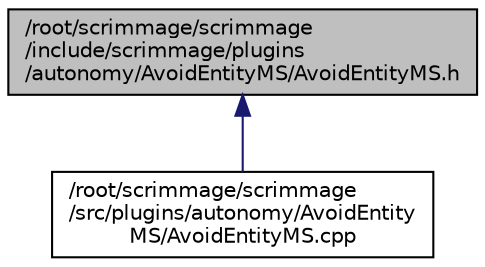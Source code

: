digraph "/root/scrimmage/scrimmage/include/scrimmage/plugins/autonomy/AvoidEntityMS/AvoidEntityMS.h"
{
 // LATEX_PDF_SIZE
  edge [fontname="Helvetica",fontsize="10",labelfontname="Helvetica",labelfontsize="10"];
  node [fontname="Helvetica",fontsize="10",shape=record];
  Node1 [label="/root/scrimmage/scrimmage\l/include/scrimmage/plugins\l/autonomy/AvoidEntityMS/AvoidEntityMS.h",height=0.2,width=0.4,color="black", fillcolor="grey75", style="filled", fontcolor="black",tooltip="Brief file description."];
  Node1 -> Node2 [dir="back",color="midnightblue",fontsize="10",style="solid",fontname="Helvetica"];
  Node2 [label="/root/scrimmage/scrimmage\l/src/plugins/autonomy/AvoidEntity\lMS/AvoidEntityMS.cpp",height=0.2,width=0.4,color="black", fillcolor="white", style="filled",URL="$AvoidEntityMS_8cpp.html",tooltip="Brief file description."];
}
